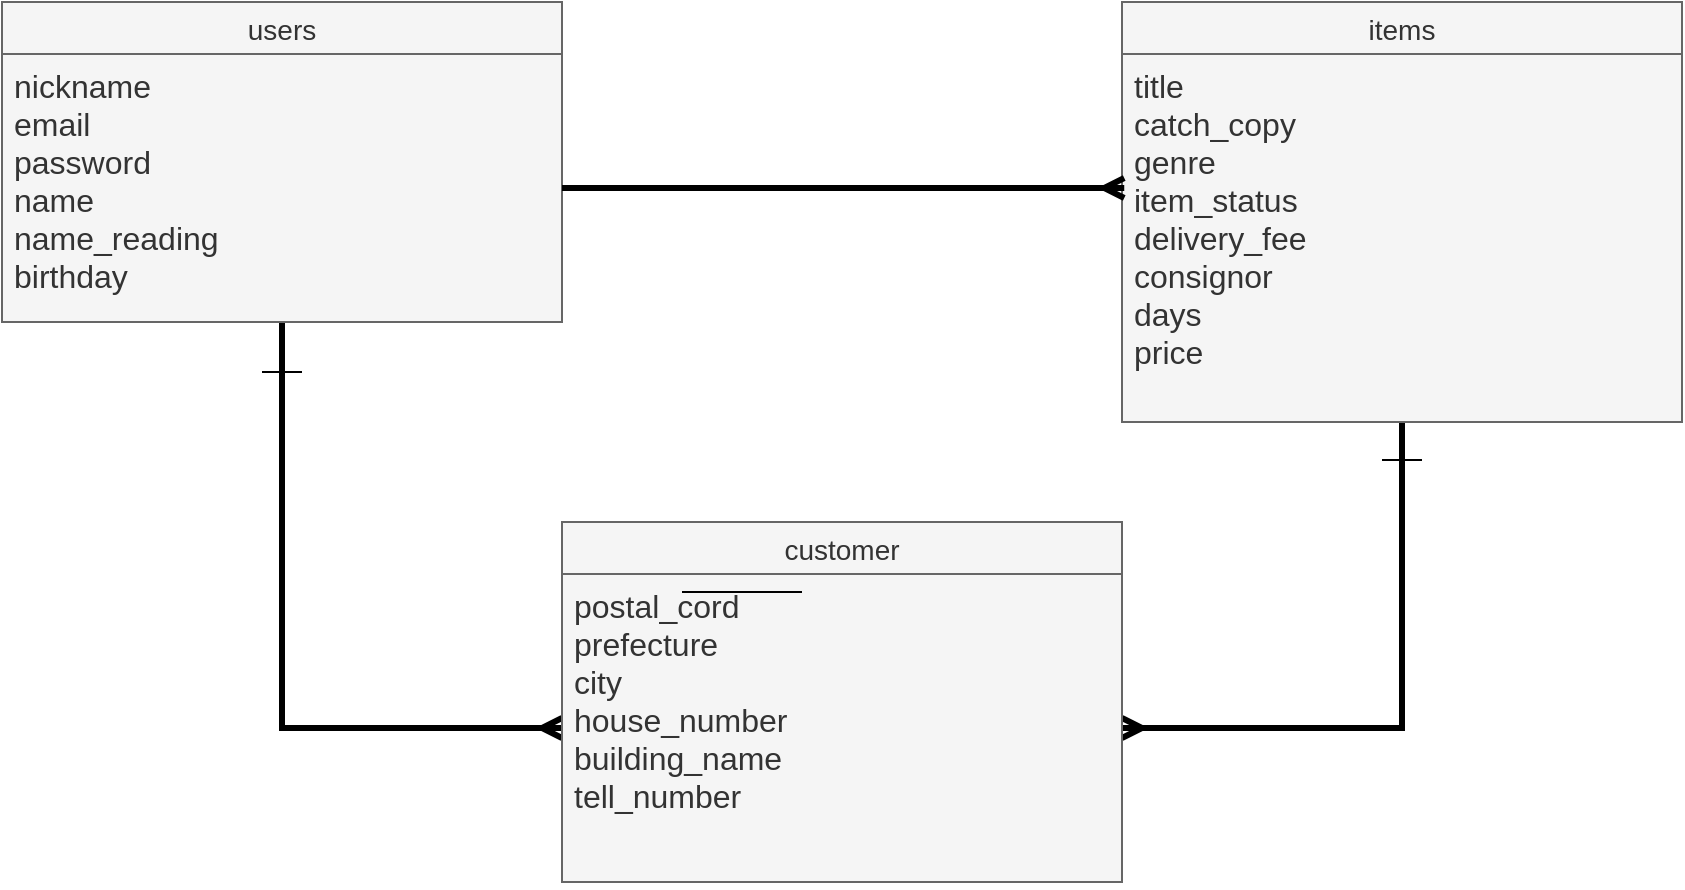 <mxfile version="13.6.5">
    <diagram id="oxxOGD-38PJepkdVMCxD" name="ページ1">
        <mxGraphModel dx="760" dy="800" grid="1" gridSize="10" guides="1" tooltips="1" connect="1" arrows="1" fold="1" page="1" pageScale="1" pageWidth="1169" pageHeight="827" math="0" shadow="0">
            <root>
                <mxCell id="0"/>
                <mxCell id="1" parent="0"/>
                <mxCell id="63" style="edgeStyle=orthogonalEdgeStyle;rounded=0;orthogonalLoop=1;jettySize=auto;html=1;entryX=0;entryY=0.5;entryDx=0;entryDy=0;endArrow=ERmany;endFill=0;strokeWidth=3;fontSize=16;" edge="1" parent="1" source="18" target="47">
                    <mxGeometry relative="1" as="geometry"/>
                </mxCell>
                <mxCell id="48" style="edgeStyle=orthogonalEdgeStyle;rounded=0;orthogonalLoop=1;jettySize=auto;html=1;entryX=1;entryY=0.5;entryDx=0;entryDy=0;endArrow=ERmany;endFill=0;strokeWidth=3;fontSize=16;" edge="1" parent="1" source="34" target="47">
                    <mxGeometry relative="1" as="geometry"/>
                </mxCell>
                <mxCell id="51" value="" style="line;strokeWidth=1;rotatable=0;dashed=0;labelPosition=right;align=left;verticalAlign=middle;spacingTop=0;spacingLeft=6;points=[];portConstraint=eastwest;labelBackgroundColor=none;fontSize=16;" vertex="1" parent="1">
                    <mxGeometry x="840" y="280" width="40" height="10" as="geometry"/>
                </mxCell>
                <mxCell id="18" value="users" style="swimlane;fontStyle=0;childLayout=stackLayout;horizontal=1;startSize=26;horizontalStack=0;resizeParent=1;resizeParentMax=0;resizeLast=0;collapsible=1;marginBottom=0;align=center;fontSize=14;fillColor=#f5f5f5;strokeColor=#666666;fontColor=#333333;" vertex="1" parent="1">
                    <mxGeometry x="160" y="180" width="280" height="160" as="geometry">
                        <mxRectangle x="120" y="60" width="50" height="26" as="alternateBounds"/>
                    </mxGeometry>
                </mxCell>
                <mxCell id="19" value="nickname&#10;email&#10;password&#10;name&#10;name_reading&#10;birthday" style="text;strokeColor=#666666;fillColor=#f5f5f5;spacingLeft=4;spacingRight=4;overflow=hidden;rotatable=0;points=[[0,0.5],[1,0.5]];portConstraint=eastwest;fontSize=16;fontColor=#333333;" vertex="1" parent="18">
                    <mxGeometry y="26" width="280" height="134" as="geometry"/>
                </mxCell>
                <mxCell id="34" value="items" style="swimlane;fontStyle=0;childLayout=stackLayout;horizontal=1;startSize=26;horizontalStack=0;resizeParent=1;resizeParentMax=0;resizeLast=0;collapsible=1;marginBottom=0;align=center;fontSize=14;fillColor=#f5f5f5;strokeColor=#666666;fontColor=#333333;" vertex="1" parent="1">
                    <mxGeometry x="720" y="180" width="280" height="210" as="geometry">
                        <mxRectangle x="120" y="60" width="50" height="26" as="alternateBounds"/>
                    </mxGeometry>
                </mxCell>
                <mxCell id="35" value="title&#10;catch_copy&#10;genre&#10;item_status&#10;delivery_fee&#10;consignor&#10;days&#10;price" style="text;strokeColor=#666666;fillColor=#f5f5f5;spacingLeft=4;spacingRight=4;overflow=hidden;rotatable=0;points=[[0,0.5],[1,0.5]];portConstraint=eastwest;fontSize=16;fontColor=#333333;" vertex="1" parent="34">
                    <mxGeometry y="26" width="280" height="184" as="geometry"/>
                </mxCell>
                <mxCell id="46" value="customer" style="swimlane;fontStyle=0;childLayout=stackLayout;horizontal=1;startSize=26;horizontalStack=0;resizeParent=1;resizeParentMax=0;resizeLast=0;collapsible=1;marginBottom=0;align=center;fontSize=14;fillColor=#f5f5f5;strokeColor=#666666;fontColor=#333333;" vertex="1" parent="1">
                    <mxGeometry x="440" y="440" width="280" height="180" as="geometry">
                        <mxRectangle x="120" y="60" width="50" height="26" as="alternateBounds"/>
                    </mxGeometry>
                </mxCell>
                <mxCell id="47" value="postal_cord&#10;prefecture&#10;city&#10;house_number&#10;building_name&#10;tell_number&#10;" style="text;strokeColor=#666666;fillColor=#f5f5f5;spacingLeft=4;spacingRight=4;overflow=hidden;rotatable=0;points=[[0,0.5],[1,0.5]];portConstraint=eastwest;fontSize=16;fontColor=#333333;" vertex="1" parent="46">
                    <mxGeometry y="26" width="280" height="154" as="geometry"/>
                </mxCell>
                <mxCell id="64" style="edgeStyle=orthogonalEdgeStyle;rounded=0;orthogonalLoop=1;jettySize=auto;html=1;exitX=1;exitY=0.5;exitDx=0;exitDy=0;entryX=0.004;entryY=0.364;entryDx=0;entryDy=0;entryPerimeter=0;endArrow=ERmany;endFill=0;strokeWidth=3;fontSize=16;" edge="1" parent="1" source="19" target="35">
                    <mxGeometry relative="1" as="geometry"/>
                </mxCell>
                <mxCell id="65" value="" style="line;strokeWidth=1;rotatable=0;dashed=0;labelPosition=right;align=left;verticalAlign=middle;spacingTop=0;spacingLeft=6;points=[];portConstraint=eastwest;labelBackgroundColor=none;fontSize=16;" vertex="1" parent="1">
                    <mxGeometry x="500" y="470" width="60" height="10" as="geometry"/>
                </mxCell>
                <mxCell id="66" value="" style="line;strokeWidth=1;rotatable=0;dashed=0;labelPosition=right;align=left;verticalAlign=middle;spacingTop=0;spacingLeft=6;points=[];portConstraint=eastwest;labelBackgroundColor=none;fontSize=16;" vertex="1" parent="1">
                    <mxGeometry x="290" y="360" width="20" height="10" as="geometry"/>
                </mxCell>
                <mxCell id="67" value="" style="line;strokeWidth=1;rotatable=0;dashed=0;labelPosition=right;align=left;verticalAlign=middle;spacingTop=0;spacingLeft=6;points=[];portConstraint=eastwest;labelBackgroundColor=none;fontSize=16;" vertex="1" parent="1">
                    <mxGeometry x="850" y="404" width="20" height="10" as="geometry"/>
                </mxCell>
            </root>
        </mxGraphModel>
    </diagram>
</mxfile>